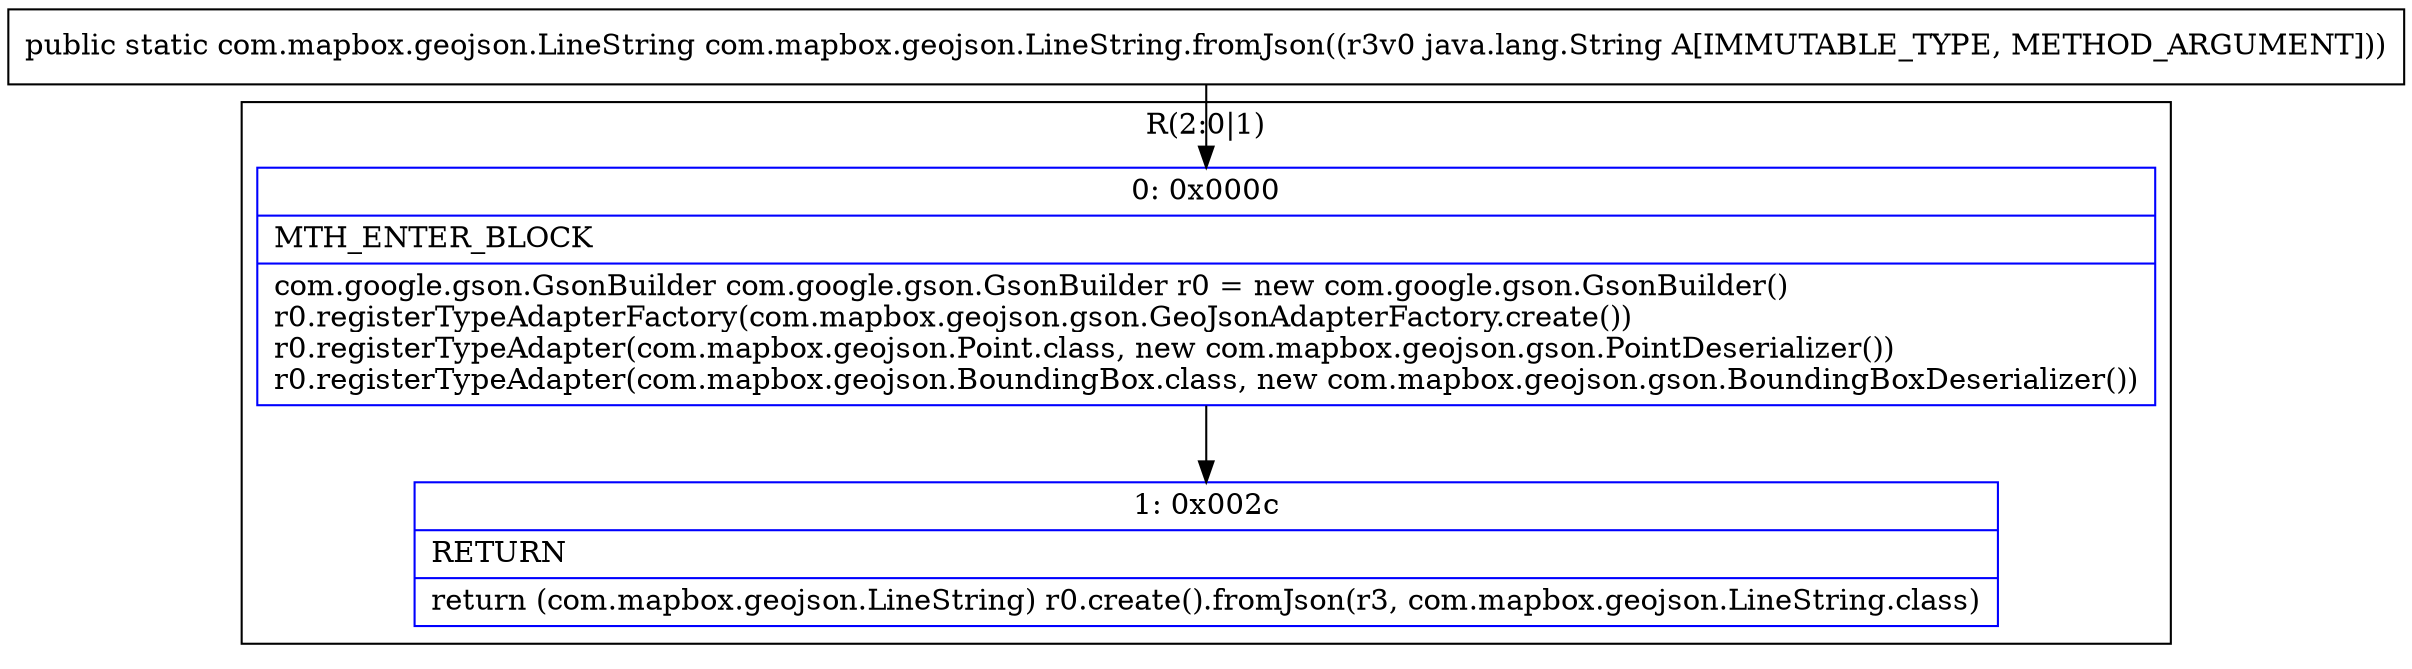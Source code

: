 digraph "CFG forcom.mapbox.geojson.LineString.fromJson(Ljava\/lang\/String;)Lcom\/mapbox\/geojson\/LineString;" {
subgraph cluster_Region_603437167 {
label = "R(2:0|1)";
node [shape=record,color=blue];
Node_0 [shape=record,label="{0\:\ 0x0000|MTH_ENTER_BLOCK\l|com.google.gson.GsonBuilder com.google.gson.GsonBuilder r0 = new com.google.gson.GsonBuilder()\lr0.registerTypeAdapterFactory(com.mapbox.geojson.gson.GeoJsonAdapterFactory.create())\lr0.registerTypeAdapter(com.mapbox.geojson.Point.class, new com.mapbox.geojson.gson.PointDeserializer())\lr0.registerTypeAdapter(com.mapbox.geojson.BoundingBox.class, new com.mapbox.geojson.gson.BoundingBoxDeserializer())\l}"];
Node_1 [shape=record,label="{1\:\ 0x002c|RETURN\l|return (com.mapbox.geojson.LineString) r0.create().fromJson(r3, com.mapbox.geojson.LineString.class)\l}"];
}
MethodNode[shape=record,label="{public static com.mapbox.geojson.LineString com.mapbox.geojson.LineString.fromJson((r3v0 java.lang.String A[IMMUTABLE_TYPE, METHOD_ARGUMENT])) }"];
MethodNode -> Node_0;
Node_0 -> Node_1;
}

